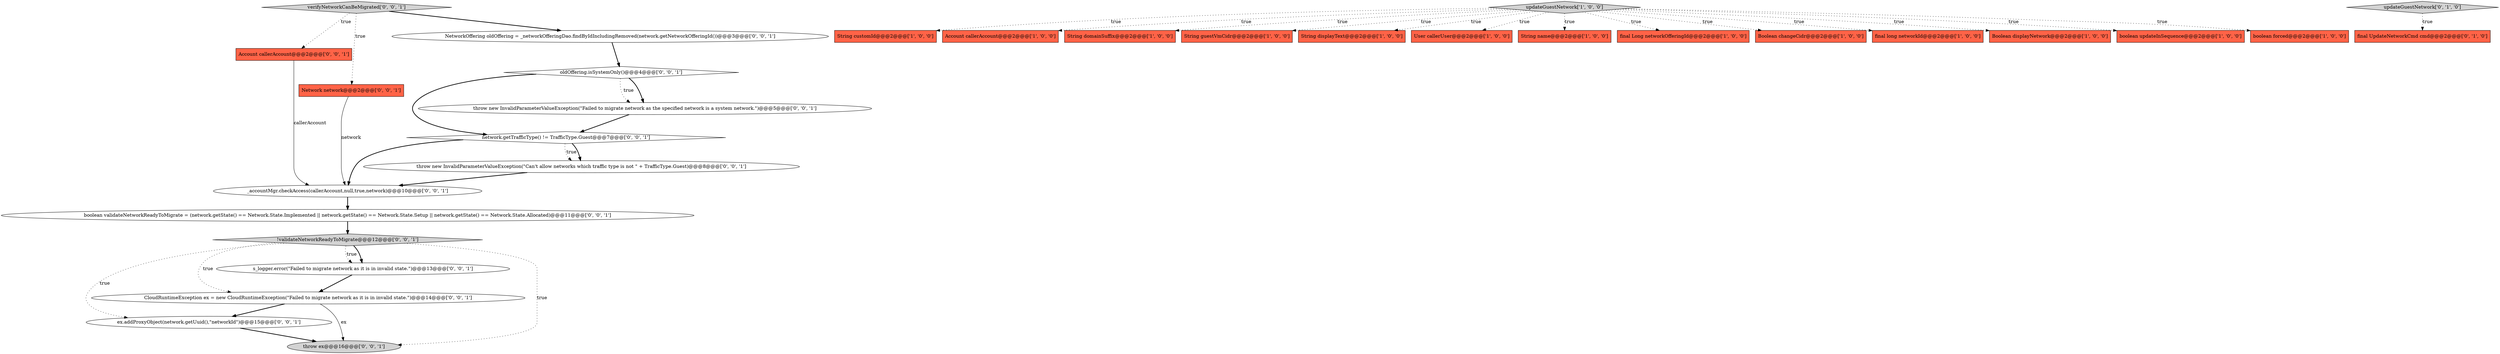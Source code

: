 digraph {
16 [style = filled, label = "oldOffering.isSystemOnly()@@@4@@@['0', '0', '1']", fillcolor = white, shape = diamond image = "AAA0AAABBB3BBB"];
1 [style = filled, label = "String customId@@@2@@@['1', '0', '0']", fillcolor = tomato, shape = box image = "AAA0AAABBB1BBB"];
23 [style = filled, label = "throw new InvalidParameterValueException(\"Failed to migrate network as the specified network is a system network.\")@@@5@@@['0', '0', '1']", fillcolor = white, shape = ellipse image = "AAA0AAABBB3BBB"];
9 [style = filled, label = "Account callerAccount@@@2@@@['1', '0', '0']", fillcolor = tomato, shape = box image = "AAA0AAABBB1BBB"];
28 [style = filled, label = "_accountMgr.checkAccess(callerAccount,null,true,network)@@@10@@@['0', '0', '1']", fillcolor = white, shape = ellipse image = "AAA0AAABBB3BBB"];
3 [style = filled, label = "String domainSuffix@@@2@@@['1', '0', '0']", fillcolor = tomato, shape = box image = "AAA0AAABBB1BBB"];
10 [style = filled, label = "String guestVmCidr@@@2@@@['1', '0', '0']", fillcolor = tomato, shape = box image = "AAA0AAABBB1BBB"];
26 [style = filled, label = "verifyNetworkCanBeMigrated['0', '0', '1']", fillcolor = lightgray, shape = diamond image = "AAA0AAABBB3BBB"];
19 [style = filled, label = "boolean validateNetworkReadyToMigrate = (network.getState() == Network.State.Implemented || network.getState() == Network.State.Setup || network.getState() == Network.State.Allocated)@@@11@@@['0', '0', '1']", fillcolor = white, shape = ellipse image = "AAA0AAABBB3BBB"];
27 [style = filled, label = "Account callerAccount@@@2@@@['0', '0', '1']", fillcolor = tomato, shape = box image = "AAA0AAABBB3BBB"];
8 [style = filled, label = "String displayText@@@2@@@['1', '0', '0']", fillcolor = tomato, shape = box image = "AAA0AAABBB1BBB"];
6 [style = filled, label = "User callerUser@@@2@@@['1', '0', '0']", fillcolor = tomato, shape = box image = "AAA0AAABBB1BBB"];
21 [style = filled, label = "Network network@@@2@@@['0', '0', '1']", fillcolor = tomato, shape = box image = "AAA0AAABBB3BBB"];
18 [style = filled, label = "throw new InvalidParameterValueException(\"Can't allow networks which traffic type is not \" + TrafficType.Guest)@@@8@@@['0', '0', '1']", fillcolor = white, shape = ellipse image = "AAA0AAABBB3BBB"];
5 [style = filled, label = "String name@@@2@@@['1', '0', '0']", fillcolor = tomato, shape = box image = "AAA0AAABBB1BBB"];
14 [style = filled, label = "final UpdateNetworkCmd cmd@@@2@@@['0', '1', '0']", fillcolor = tomato, shape = box image = "AAA0AAABBB2BBB"];
0 [style = filled, label = "final Long networkOfferingId@@@2@@@['1', '0', '0']", fillcolor = tomato, shape = box image = "AAA0AAABBB1BBB"];
4 [style = filled, label = "Boolean changeCidr@@@2@@@['1', '0', '0']", fillcolor = tomato, shape = box image = "AAA0AAABBB1BBB"];
30 [style = filled, label = "CloudRuntimeException ex = new CloudRuntimeException(\"Failed to migrate network as it is in invalid state.\")@@@14@@@['0', '0', '1']", fillcolor = white, shape = ellipse image = "AAA0AAABBB3BBB"];
11 [style = filled, label = "final long networkId@@@2@@@['1', '0', '0']", fillcolor = tomato, shape = box image = "AAA0AAABBB1BBB"];
2 [style = filled, label = "Boolean displayNetwork@@@2@@@['1', '0', '0']", fillcolor = tomato, shape = box image = "AAA0AAABBB1BBB"];
17 [style = filled, label = "ex.addProxyObject(network.getUuid(),\"networkId\")@@@15@@@['0', '0', '1']", fillcolor = white, shape = ellipse image = "AAA0AAABBB3BBB"];
20 [style = filled, label = "network.getTrafficType() != TrafficType.Guest@@@7@@@['0', '0', '1']", fillcolor = white, shape = diamond image = "AAA0AAABBB3BBB"];
13 [style = filled, label = "updateGuestNetwork['1', '0', '0']", fillcolor = lightgray, shape = diamond image = "AAA0AAABBB1BBB"];
24 [style = filled, label = "!validateNetworkReadyToMigrate@@@12@@@['0', '0', '1']", fillcolor = lightgray, shape = diamond image = "AAA0AAABBB3BBB"];
25 [style = filled, label = "s_logger.error(\"Failed to migrate network as it is in invalid state.\")@@@13@@@['0', '0', '1']", fillcolor = white, shape = ellipse image = "AAA0AAABBB3BBB"];
29 [style = filled, label = "throw ex@@@16@@@['0', '0', '1']", fillcolor = lightgray, shape = ellipse image = "AAA0AAABBB3BBB"];
15 [style = filled, label = "updateGuestNetwork['0', '1', '0']", fillcolor = lightgray, shape = diamond image = "AAA0AAABBB2BBB"];
22 [style = filled, label = "NetworkOffering oldOffering = _networkOfferingDao.findByIdIncludingRemoved(network.getNetworkOfferingId())@@@3@@@['0', '0', '1']", fillcolor = white, shape = ellipse image = "AAA0AAABBB3BBB"];
12 [style = filled, label = "boolean updateInSequence@@@2@@@['1', '0', '0']", fillcolor = tomato, shape = box image = "AAA0AAABBB1BBB"];
7 [style = filled, label = "boolean forced@@@2@@@['1', '0', '0']", fillcolor = tomato, shape = box image = "AAA0AAABBB1BBB"];
26->22 [style = bold, label=""];
13->6 [style = dotted, label="true"];
13->4 [style = dotted, label="true"];
13->1 [style = dotted, label="true"];
26->21 [style = dotted, label="true"];
20->18 [style = dotted, label="true"];
20->18 [style = bold, label=""];
13->11 [style = dotted, label="true"];
22->16 [style = bold, label=""];
28->19 [style = bold, label=""];
13->10 [style = dotted, label="true"];
13->8 [style = dotted, label="true"];
30->29 [style = solid, label="ex"];
19->24 [style = bold, label=""];
13->9 [style = dotted, label="true"];
18->28 [style = bold, label=""];
13->2 [style = dotted, label="true"];
16->23 [style = bold, label=""];
23->20 [style = bold, label=""];
13->0 [style = dotted, label="true"];
13->3 [style = dotted, label="true"];
20->28 [style = bold, label=""];
24->29 [style = dotted, label="true"];
16->20 [style = bold, label=""];
21->28 [style = solid, label="network"];
24->25 [style = bold, label=""];
13->5 [style = dotted, label="true"];
24->25 [style = dotted, label="true"];
27->28 [style = solid, label="callerAccount"];
26->27 [style = dotted, label="true"];
15->14 [style = dotted, label="true"];
30->17 [style = bold, label=""];
13->12 [style = dotted, label="true"];
25->30 [style = bold, label=""];
24->17 [style = dotted, label="true"];
13->7 [style = dotted, label="true"];
24->30 [style = dotted, label="true"];
17->29 [style = bold, label=""];
16->23 [style = dotted, label="true"];
}

